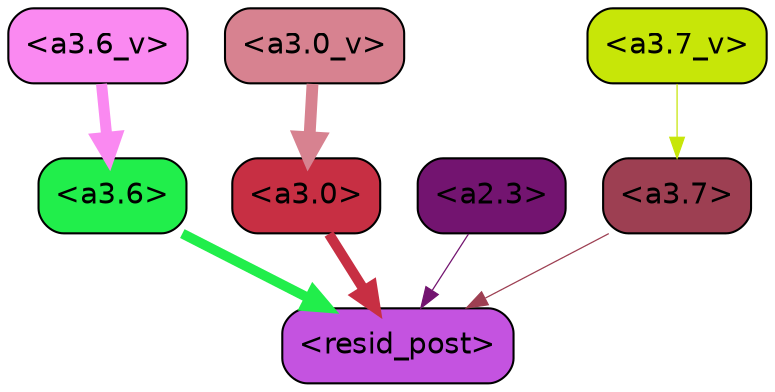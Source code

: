 strict digraph "" {
	graph [bgcolor=transparent,
		layout=dot,
		overlap=false,
		splines=true
	];
	"<a3.7>"	[color=black,
		fillcolor="#9d3f52",
		fontname=Helvetica,
		shape=box,
		style="filled, rounded"];
	"<resid_post>"	[color=black,
		fillcolor="#c453e0",
		fontname=Helvetica,
		shape=box,
		style="filled, rounded"];
	"<a3.7>" -> "<resid_post>"	[color="#9d3f52",
		penwidth=0.6];
	"<a3.6>"	[color=black,
		fillcolor="#21ee4b",
		fontname=Helvetica,
		shape=box,
		style="filled, rounded"];
	"<a3.6>" -> "<resid_post>"	[color="#21ee4b",
		penwidth=4.7534414529800415];
	"<a3.0>"	[color=black,
		fillcolor="#c72f43",
		fontname=Helvetica,
		shape=box,
		style="filled, rounded"];
	"<a3.0>" -> "<resid_post>"	[color="#c72f43",
		penwidth=4.898576855659485];
	"<a2.3>"	[color=black,
		fillcolor="#731470",
		fontname=Helvetica,
		shape=box,
		style="filled, rounded"];
	"<a2.3>" -> "<resid_post>"	[color="#731470",
		penwidth=0.6];
	"<a3.7_v>"	[color=black,
		fillcolor="#c7e608",
		fontname=Helvetica,
		shape=box,
		style="filled, rounded"];
	"<a3.7_v>" -> "<a3.7>"	[color="#c7e608",
		penwidth=0.6];
	"<a3.6_v>"	[color=black,
		fillcolor="#fa89f1",
		fontname=Helvetica,
		shape=box,
		style="filled, rounded"];
	"<a3.6_v>" -> "<a3.6>"	[color="#fa89f1",
		penwidth=5.297133803367615];
	"<a3.0_v>"	[color=black,
		fillcolor="#d78290",
		fontname=Helvetica,
		shape=box,
		style="filled, rounded"];
	"<a3.0_v>" -> "<a3.0>"	[color="#d78290",
		penwidth=5.680712580680847];
}

